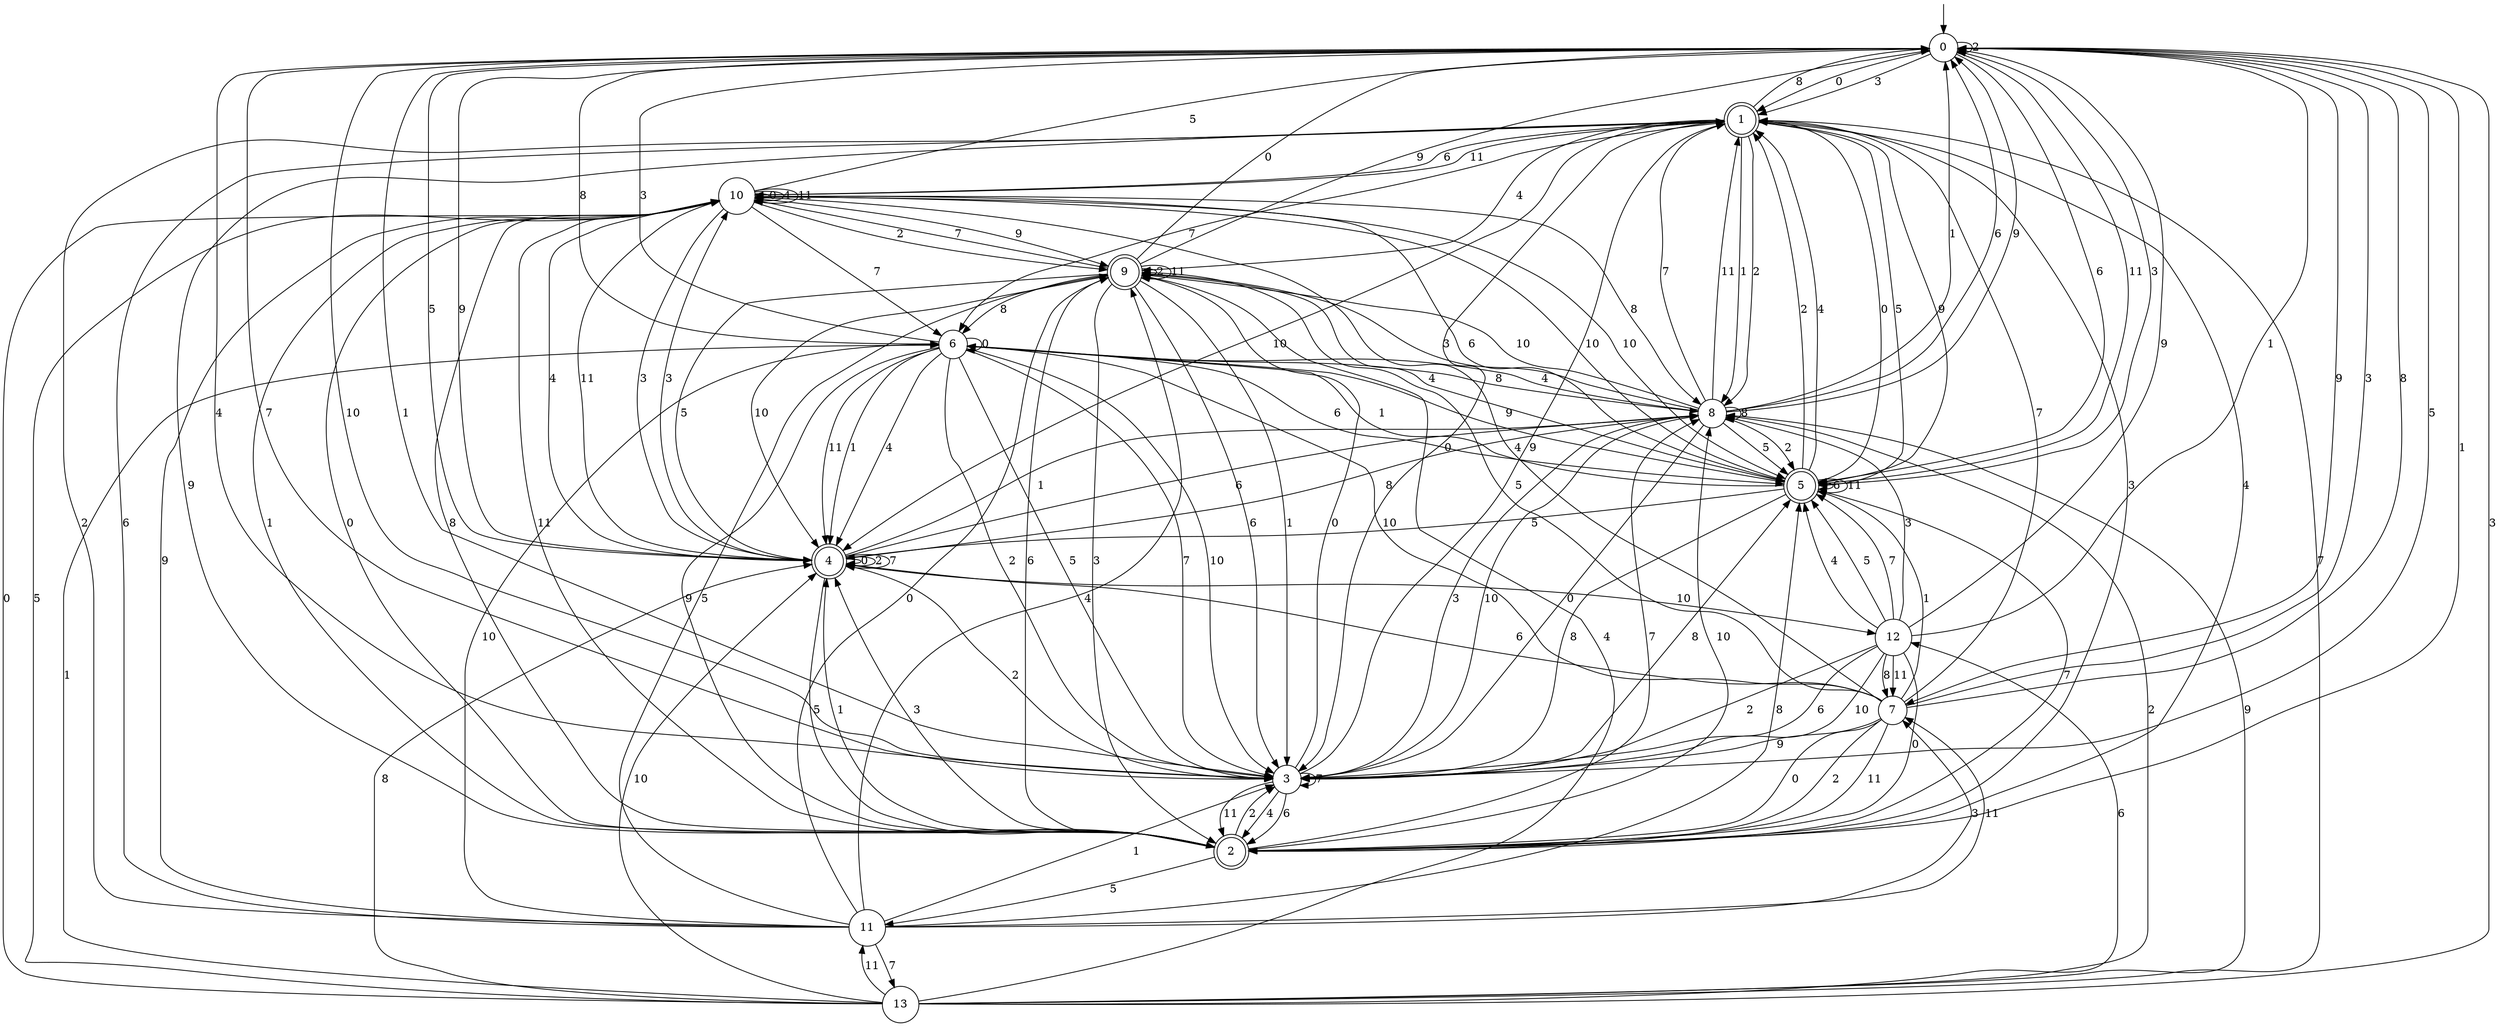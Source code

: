 digraph g {

	s0 [shape="circle" label="0"];
	s1 [shape="doublecircle" label="1"];
	s2 [shape="doublecircle" label="2"];
	s3 [shape="circle" label="3"];
	s4 [shape="doublecircle" label="4"];
	s5 [shape="doublecircle" label="5"];
	s6 [shape="circle" label="6"];
	s7 [shape="circle" label="7"];
	s8 [shape="circle" label="8"];
	s9 [shape="doublecircle" label="9"];
	s10 [shape="circle" label="10"];
	s11 [shape="circle" label="11"];
	s12 [shape="circle" label="12"];
	s13 [shape="circle" label="13"];
	s0 -> s1 [label="0"];
	s0 -> s2 [label="1"];
	s0 -> s0 [label="2"];
	s0 -> s1 [label="3"];
	s0 -> s3 [label="4"];
	s0 -> s4 [label="5"];
	s0 -> s5 [label="6"];
	s0 -> s3 [label="7"];
	s0 -> s6 [label="8"];
	s0 -> s7 [label="9"];
	s0 -> s3 [label="10"];
	s0 -> s5 [label="11"];
	s1 -> s3 [label="0"];
	s1 -> s8 [label="1"];
	s1 -> s8 [label="2"];
	s1 -> s2 [label="3"];
	s1 -> s9 [label="4"];
	s1 -> s5 [label="5"];
	s1 -> s10 [label="6"];
	s1 -> s6 [label="7"];
	s1 -> s0 [label="8"];
	s1 -> s5 [label="9"];
	s1 -> s4 [label="10"];
	s1 -> s10 [label="11"];
	s2 -> s10 [label="0"];
	s2 -> s4 [label="1"];
	s2 -> s3 [label="2"];
	s2 -> s4 [label="3"];
	s2 -> s1 [label="4"];
	s2 -> s11 [label="5"];
	s2 -> s9 [label="6"];
	s2 -> s8 [label="7"];
	s2 -> s10 [label="8"];
	s2 -> s1 [label="9"];
	s2 -> s8 [label="10"];
	s2 -> s10 [label="11"];
	s3 -> s9 [label="0"];
	s3 -> s0 [label="1"];
	s3 -> s4 [label="2"];
	s3 -> s8 [label="3"];
	s3 -> s2 [label="4"];
	s3 -> s0 [label="5"];
	s3 -> s2 [label="6"];
	s3 -> s3 [label="7"];
	s3 -> s5 [label="8"];
	s3 -> s1 [label="9"];
	s3 -> s8 [label="10"];
	s3 -> s2 [label="11"];
	s4 -> s4 [label="0"];
	s4 -> s8 [label="1"];
	s4 -> s4 [label="2"];
	s4 -> s10 [label="3"];
	s4 -> s10 [label="4"];
	s4 -> s2 [label="5"];
	s4 -> s8 [label="6"];
	s4 -> s4 [label="7"];
	s4 -> s8 [label="8"];
	s4 -> s0 [label="9"];
	s4 -> s12 [label="10"];
	s4 -> s10 [label="11"];
	s5 -> s1 [label="0"];
	s5 -> s6 [label="1"];
	s5 -> s1 [label="2"];
	s5 -> s0 [label="3"];
	s5 -> s1 [label="4"];
	s5 -> s4 [label="5"];
	s5 -> s5 [label="6"];
	s5 -> s2 [label="7"];
	s5 -> s3 [label="8"];
	s5 -> s6 [label="9"];
	s5 -> s10 [label="10"];
	s5 -> s5 [label="11"];
	s6 -> s6 [label="0"];
	s6 -> s4 [label="1"];
	s6 -> s3 [label="2"];
	s6 -> s0 [label="3"];
	s6 -> s4 [label="4"];
	s6 -> s3 [label="5"];
	s6 -> s5 [label="6"];
	s6 -> s3 [label="7"];
	s6 -> s8 [label="8"];
	s6 -> s2 [label="9"];
	s6 -> s3 [label="10"];
	s6 -> s4 [label="11"];
	s7 -> s2 [label="0"];
	s7 -> s5 [label="1"];
	s7 -> s2 [label="2"];
	s7 -> s0 [label="3"];
	s7 -> s10 [label="4"];
	s7 -> s9 [label="5"];
	s7 -> s4 [label="6"];
	s7 -> s1 [label="7"];
	s7 -> s0 [label="8"];
	s7 -> s3 [label="9"];
	s7 -> s6 [label="10"];
	s7 -> s2 [label="11"];
	s8 -> s3 [label="0"];
	s8 -> s0 [label="1"];
	s8 -> s5 [label="2"];
	s8 -> s9 [label="3"];
	s8 -> s6 [label="4"];
	s8 -> s5 [label="5"];
	s8 -> s0 [label="6"];
	s8 -> s1 [label="7"];
	s8 -> s8 [label="8"];
	s8 -> s0 [label="9"];
	s8 -> s9 [label="10"];
	s8 -> s1 [label="11"];
	s9 -> s0 [label="0"];
	s9 -> s3 [label="1"];
	s9 -> s9 [label="2"];
	s9 -> s2 [label="3"];
	s9 -> s5 [label="4"];
	s9 -> s4 [label="5"];
	s9 -> s3 [label="6"];
	s9 -> s10 [label="7"];
	s9 -> s6 [label="8"];
	s9 -> s0 [label="9"];
	s9 -> s4 [label="10"];
	s9 -> s9 [label="11"];
	s10 -> s10 [label="0"];
	s10 -> s2 [label="1"];
	s10 -> s9 [label="2"];
	s10 -> s4 [label="3"];
	s10 -> s10 [label="4"];
	s10 -> s0 [label="5"];
	s10 -> s5 [label="6"];
	s10 -> s6 [label="7"];
	s10 -> s8 [label="8"];
	s10 -> s9 [label="9"];
	s10 -> s5 [label="10"];
	s10 -> s10 [label="11"];
	s11 -> s9 [label="0"];
	s11 -> s3 [label="1"];
	s11 -> s1 [label="2"];
	s11 -> s7 [label="3"];
	s11 -> s9 [label="4"];
	s11 -> s9 [label="5"];
	s11 -> s1 [label="6"];
	s11 -> s13 [label="7"];
	s11 -> s5 [label="8"];
	s11 -> s10 [label="9"];
	s11 -> s6 [label="10"];
	s11 -> s7 [label="11"];
	s12 -> s2 [label="0"];
	s12 -> s0 [label="1"];
	s12 -> s3 [label="2"];
	s12 -> s8 [label="3"];
	s12 -> s5 [label="4"];
	s12 -> s5 [label="5"];
	s12 -> s3 [label="6"];
	s12 -> s5 [label="7"];
	s12 -> s7 [label="8"];
	s12 -> s0 [label="9"];
	s12 -> s3 [label="10"];
	s12 -> s7 [label="11"];
	s13 -> s10 [label="0"];
	s13 -> s6 [label="1"];
	s13 -> s8 [label="2"];
	s13 -> s0 [label="3"];
	s13 -> s9 [label="4"];
	s13 -> s10 [label="5"];
	s13 -> s12 [label="6"];
	s13 -> s1 [label="7"];
	s13 -> s4 [label="8"];
	s13 -> s8 [label="9"];
	s13 -> s4 [label="10"];
	s13 -> s11 [label="11"];

__start0 [label="" shape="none" width="0" height="0"];
__start0 -> s0;

}

